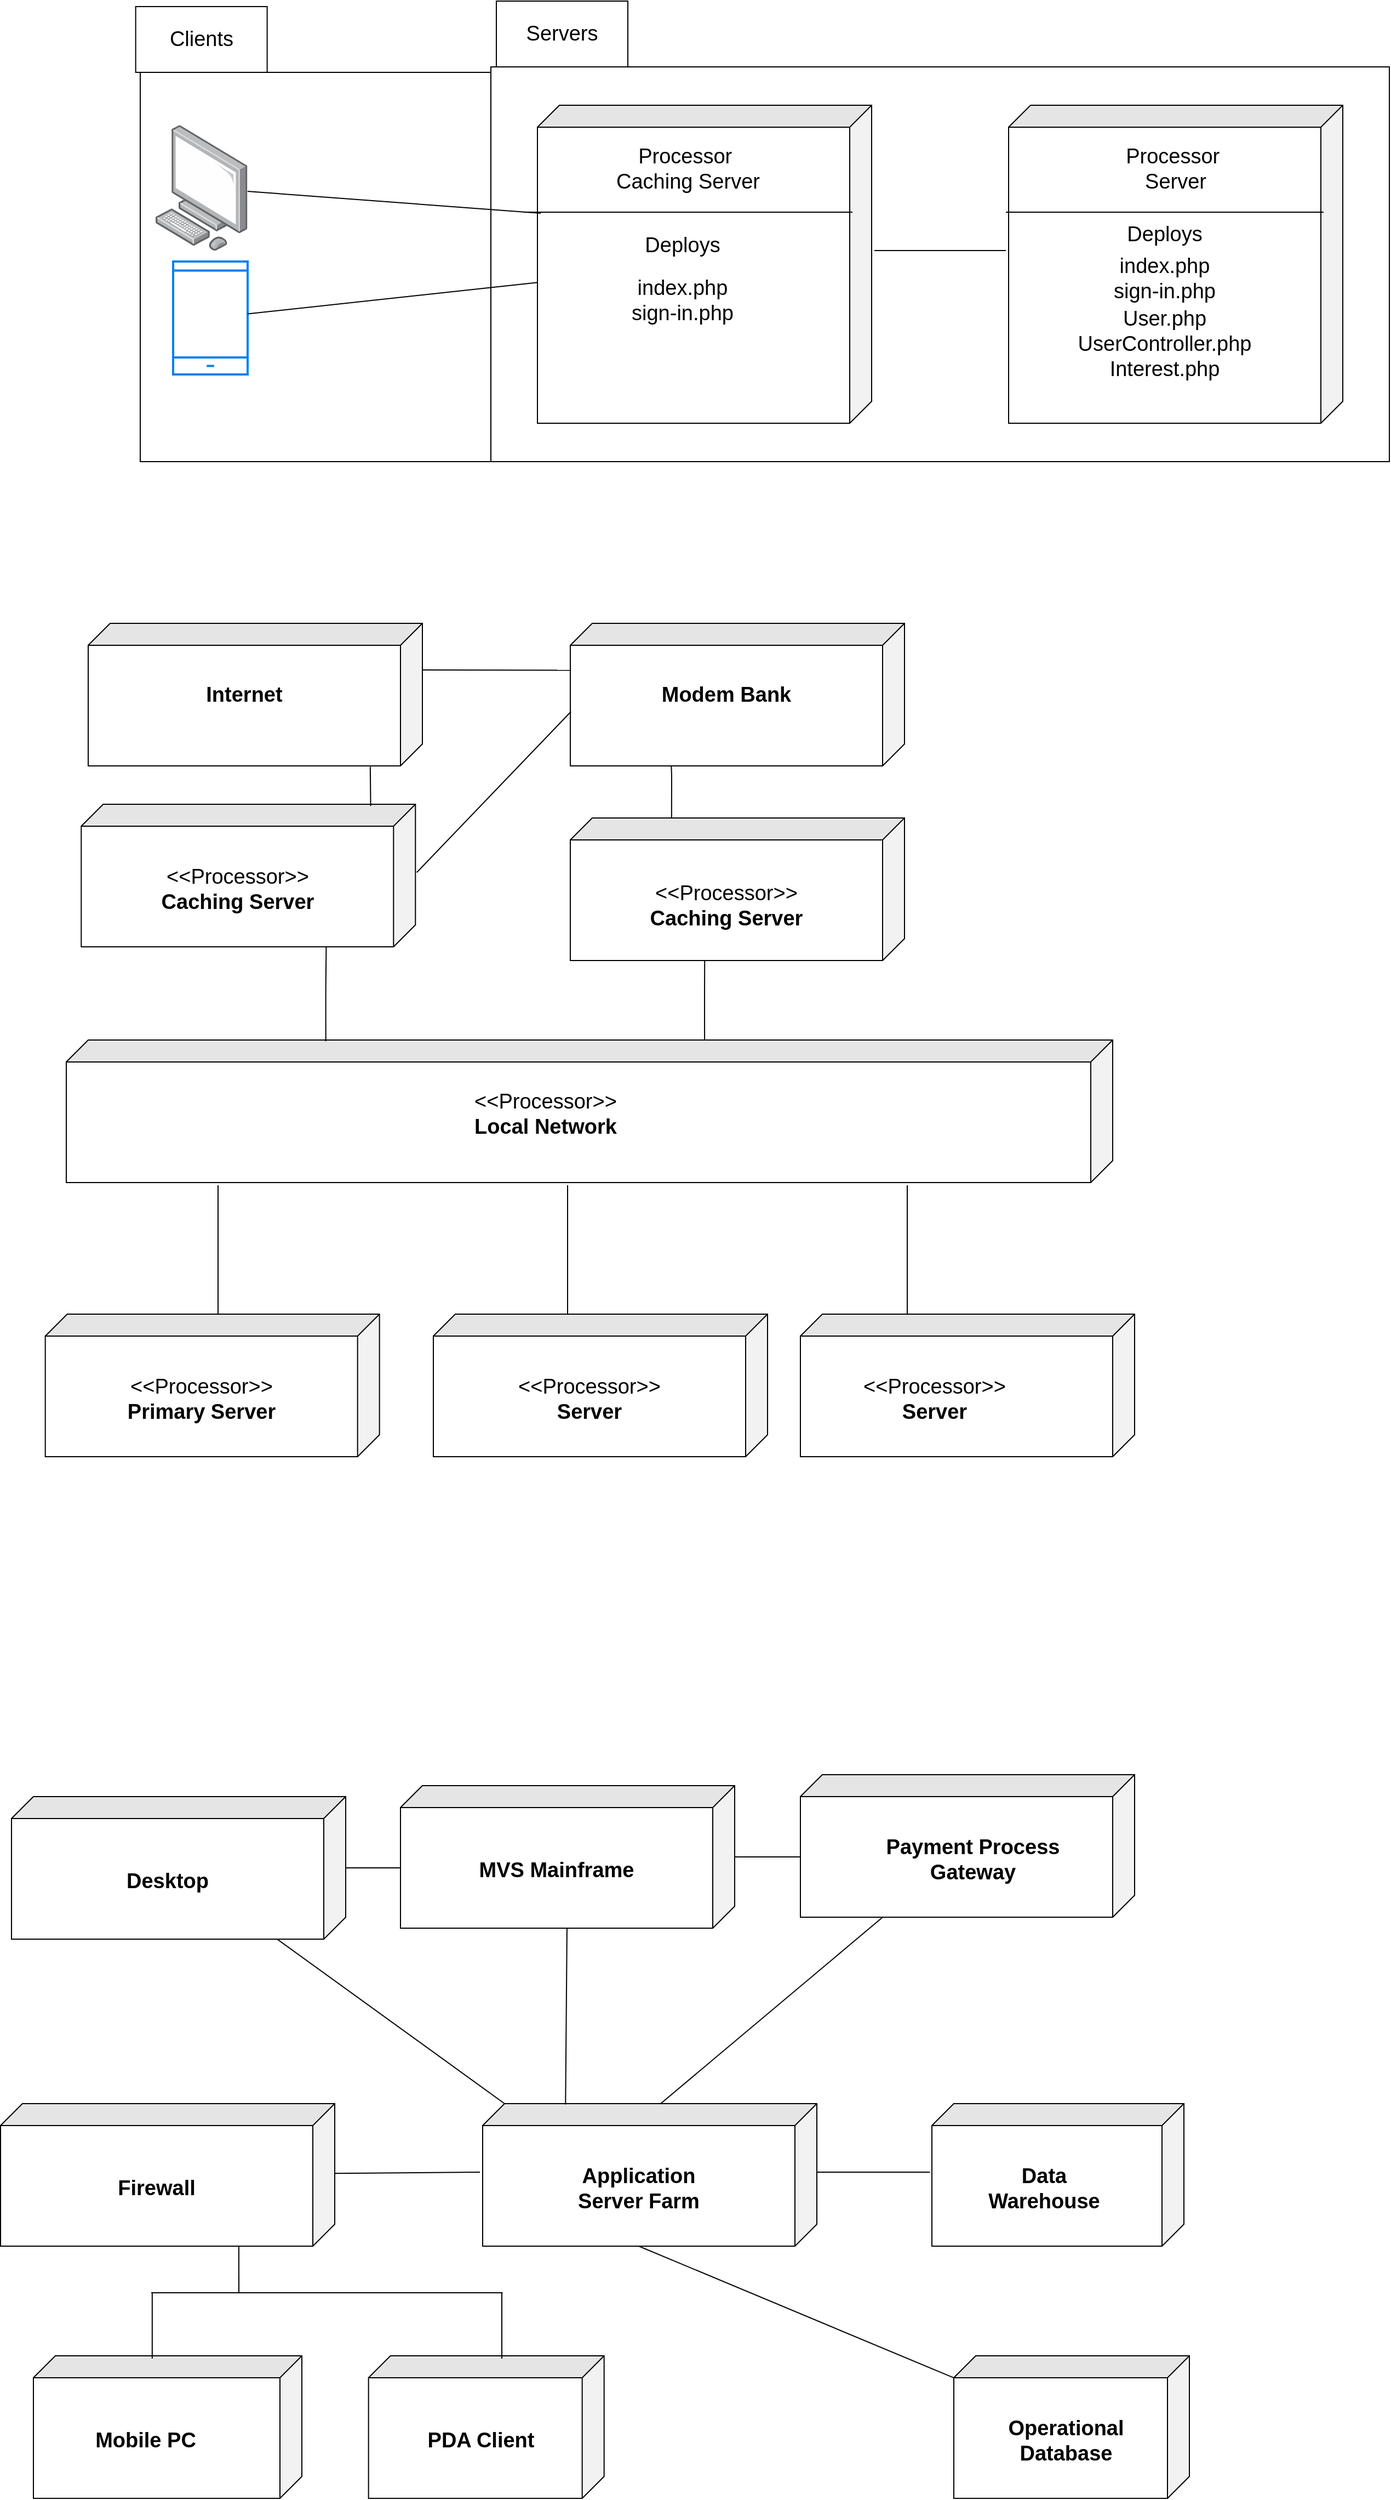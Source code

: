 <mxfile version="13.9.9" type="device"><diagram id="ojz3_Fvw4-IBTA-F4sCM" name="Page-1"><mxGraphModel dx="2170" dy="1275" grid="1" gridSize="10" guides="1" tooltips="1" connect="1" arrows="1" fold="1" page="1" pageScale="1" pageWidth="850" pageHeight="1100" math="0" shadow="0"><root><mxCell id="0"/><mxCell id="1" parent="0"/><mxCell id="PznK0HkCWMxxfH5JekmM-34" value="" style="rounded=0;whiteSpace=wrap;html=1;" parent="1" vertex="1"><mxGeometry x="715" y="150" width="120" height="60" as="geometry"/></mxCell><mxCell id="PznK0HkCWMxxfH5JekmM-32" value="" style="rounded=0;whiteSpace=wrap;html=1;" parent="1" vertex="1"><mxGeometry x="710" y="210" width="820" height="360" as="geometry"/></mxCell><mxCell id="PznK0HkCWMxxfH5JekmM-1" value="" style="shape=cube;whiteSpace=wrap;html=1;boundedLbl=1;backgroundOutline=1;darkOpacity=0.05;darkOpacity2=0.1;rotation=90;" parent="1" vertex="1"><mxGeometry x="760" y="237.5" width="290" height="305" as="geometry"/></mxCell><mxCell id="PznK0HkCWMxxfH5JekmM-2" value="" style="line;strokeWidth=1;rotatable=0;dashed=0;labelPosition=right;align=left;verticalAlign=middle;spacingTop=0;spacingLeft=6;points=[];portConstraint=eastwest;" parent="1" vertex="1"><mxGeometry x="740" y="337.5" width="300" height="10" as="geometry"/></mxCell><mxCell id="PznK0HkCWMxxfH5JekmM-3" value="&lt;font style=&quot;font-size: 19px&quot;&gt;Processor&amp;nbsp;&lt;br&gt;Caching Server&lt;/font&gt;" style="text;html=1;strokeColor=none;fillColor=none;align=center;verticalAlign=middle;whiteSpace=wrap;rounded=0;" parent="1" vertex="1"><mxGeometry x="815" y="277.5" width="150" height="50" as="geometry"/></mxCell><mxCell id="PznK0HkCWMxxfH5JekmM-4" value="" style="shape=cube;whiteSpace=wrap;html=1;boundedLbl=1;backgroundOutline=1;darkOpacity=0.05;darkOpacity2=0.1;rotation=90;" parent="1" vertex="1"><mxGeometry x="1190" y="237.5" width="290" height="305" as="geometry"/></mxCell><mxCell id="PznK0HkCWMxxfH5JekmM-5" value="" style="line;strokeWidth=1;rotatable=0;dashed=0;labelPosition=right;align=left;verticalAlign=middle;spacingTop=0;spacingLeft=6;points=[];portConstraint=eastwest;" parent="1" vertex="1"><mxGeometry x="1180" y="337.5" width="290" height="10" as="geometry"/></mxCell><mxCell id="PznK0HkCWMxxfH5JekmM-6" value="&lt;font style=&quot;font-size: 19px&quot;&gt;Processor&amp;nbsp;&lt;br&gt;Server&lt;/font&gt;" style="text;html=1;strokeColor=none;fillColor=none;align=center;verticalAlign=middle;whiteSpace=wrap;rounded=0;" parent="1" vertex="1"><mxGeometry x="1260" y="277.5" width="150" height="50" as="geometry"/></mxCell><mxCell id="PznK0HkCWMxxfH5JekmM-7" value="" style="endArrow=none;html=1;" parent="1" edge="1"><mxGeometry width="50" height="50" relative="1" as="geometry"><mxPoint x="1060" y="377.5" as="sourcePoint"/><mxPoint x="1180" y="377.5" as="targetPoint"/></mxGeometry></mxCell><mxCell id="PznK0HkCWMxxfH5JekmM-8" value="&lt;span style=&quot;font-size: 19px&quot;&gt;Deploys&lt;/span&gt;" style="text;html=1;strokeColor=none;fillColor=none;align=center;verticalAlign=middle;whiteSpace=wrap;rounded=0;" parent="1" vertex="1"><mxGeometry x="810" y="347.5" width="150" height="50" as="geometry"/></mxCell><mxCell id="PznK0HkCWMxxfH5JekmM-9" value="&lt;span style=&quot;font-size: 19px&quot;&gt;index.php&lt;br&gt;sign-in.php&lt;br&gt;&lt;/span&gt;" style="text;html=1;strokeColor=none;fillColor=none;align=center;verticalAlign=middle;whiteSpace=wrap;rounded=0;" parent="1" vertex="1"><mxGeometry x="810" y="397.5" width="150" height="50" as="geometry"/></mxCell><mxCell id="PznK0HkCWMxxfH5JekmM-27" value="&lt;span style=&quot;font-size: 19px&quot;&gt;index.php&lt;br&gt;sign-in.php&lt;br&gt;&lt;/span&gt;" style="text;html=1;strokeColor=none;fillColor=none;align=center;verticalAlign=middle;whiteSpace=wrap;rounded=0;" parent="1" vertex="1"><mxGeometry x="1250" y="377.5" width="150" height="50" as="geometry"/></mxCell><mxCell id="PznK0HkCWMxxfH5JekmM-28" value="&lt;span style=&quot;font-size: 19px&quot;&gt;Deploys&lt;/span&gt;" style="text;html=1;strokeColor=none;fillColor=none;align=center;verticalAlign=middle;whiteSpace=wrap;rounded=0;" parent="1" vertex="1"><mxGeometry x="1250" y="337.5" width="150" height="50" as="geometry"/></mxCell><mxCell id="PznK0HkCWMxxfH5JekmM-29" value="&lt;span style=&quot;font-size: 19px&quot;&gt;User.php&lt;br&gt;UserController.php&lt;br&gt;Interest.php&lt;br&gt;&lt;/span&gt;" style="text;html=1;strokeColor=none;fillColor=none;align=center;verticalAlign=middle;whiteSpace=wrap;rounded=0;" parent="1" vertex="1"><mxGeometry x="1250" y="437.5" width="150" height="50" as="geometry"/></mxCell><mxCell id="PznK0HkCWMxxfH5JekmM-33" value="&lt;span style=&quot;font-size: 19px&quot;&gt;Servers&lt;/span&gt;" style="text;html=1;strokeColor=none;fillColor=none;align=center;verticalAlign=middle;whiteSpace=wrap;rounded=0;" parent="1" vertex="1"><mxGeometry x="700" y="155" width="150" height="50" as="geometry"/></mxCell><mxCell id="PznK0HkCWMxxfH5JekmM-36" value="" style="rounded=0;whiteSpace=wrap;html=1;" parent="1" vertex="1"><mxGeometry x="385.83" y="155" width="120" height="60" as="geometry"/></mxCell><mxCell id="PznK0HkCWMxxfH5JekmM-37" value="&lt;span style=&quot;font-size: 19px&quot;&gt;Clients&lt;/span&gt;" style="text;html=1;strokeColor=none;fillColor=none;align=center;verticalAlign=middle;whiteSpace=wrap;rounded=0;" parent="1" vertex="1"><mxGeometry x="370.83" y="160" width="150" height="50" as="geometry"/></mxCell><mxCell id="PznK0HkCWMxxfH5JekmM-38" value="" style="rounded=0;whiteSpace=wrap;html=1;" parent="1" vertex="1"><mxGeometry x="390" y="215" width="320" height="355" as="geometry"/></mxCell><mxCell id="PznK0HkCWMxxfH5JekmM-39" value="" style="points=[];aspect=fixed;html=1;align=center;shadow=0;dashed=0;image;image=img/lib/allied_telesis/computer_and_terminals/Personal_Computer.svg;" parent="1" vertex="1"><mxGeometry x="403.66" y="263.2" width="84.34" height="114.3" as="geometry"/></mxCell><mxCell id="PznK0HkCWMxxfH5JekmM-40" value="" style="html=1;verticalLabelPosition=bottom;align=center;labelBackgroundColor=#ffffff;verticalAlign=top;strokeWidth=2;strokeColor=#0080F0;shadow=0;dashed=0;shape=mxgraph.ios7.icons.smartphone;" parent="1" vertex="1"><mxGeometry x="420" y="387.5" width="68" height="103" as="geometry"/></mxCell><mxCell id="PznK0HkCWMxxfH5JekmM-41" value="" style="endArrow=none;html=1;exitX=0.052;exitY=0.603;exitDx=0;exitDy=0;exitPerimeter=0;" parent="1" source="PznK0HkCWMxxfH5JekmM-2" target="PznK0HkCWMxxfH5JekmM-39" edge="1"><mxGeometry width="50" height="50" relative="1" as="geometry"><mxPoint x="560" y="380" as="sourcePoint"/><mxPoint x="610" y="330" as="targetPoint"/></mxGeometry></mxCell><mxCell id="PznK0HkCWMxxfH5JekmM-42" value="" style="endArrow=none;html=1;" parent="1" source="PznK0HkCWMxxfH5JekmM-1" target="PznK0HkCWMxxfH5JekmM-40" edge="1"><mxGeometry width="50" height="50" relative="1" as="geometry"><mxPoint x="829.021" y="347.5" as="sourcePoint"/><mxPoint x="374.34" y="315.471" as="targetPoint"/></mxGeometry></mxCell><mxCell id="t7I1HM-5NqXfPKzHQZ76-2" value="" style="shape=cube;whiteSpace=wrap;html=1;boundedLbl=1;backgroundOutline=1;darkOpacity=0.05;darkOpacity2=0.1;rotation=90;" parent="1" vertex="1"><mxGeometry x="430" y="630" width="130" height="305" as="geometry"/></mxCell><mxCell id="t7I1HM-5NqXfPKzHQZ76-3" value="&lt;span style=&quot;font-size: 19px&quot;&gt;Internet&lt;/span&gt;" style="text;html=1;strokeColor=none;fillColor=none;align=center;verticalAlign=middle;whiteSpace=wrap;rounded=0;fontStyle=1" parent="1" vertex="1"><mxGeometry x="410" y="757.5" width="150" height="50" as="geometry"/></mxCell><mxCell id="t7I1HM-5NqXfPKzHQZ76-5" value="" style="shape=cube;whiteSpace=wrap;html=1;boundedLbl=1;backgroundOutline=1;darkOpacity=0.05;darkOpacity2=0.1;rotation=90;" parent="1" vertex="1"><mxGeometry x="870" y="630" width="130" height="305" as="geometry"/></mxCell><mxCell id="t7I1HM-5NqXfPKzHQZ76-6" value="&lt;span style=&quot;font-size: 19px&quot;&gt;Modem Bank&lt;/span&gt;" style="text;html=1;strokeColor=none;fillColor=none;align=center;verticalAlign=middle;whiteSpace=wrap;rounded=0;fontStyle=1" parent="1" vertex="1"><mxGeometry x="850" y="757.5" width="150" height="50" as="geometry"/></mxCell><mxCell id="t7I1HM-5NqXfPKzHQZ76-7" value="" style="shape=cube;whiteSpace=wrap;html=1;boundedLbl=1;backgroundOutline=1;darkOpacity=0.05;darkOpacity2=0.1;rotation=90;" parent="1" vertex="1"><mxGeometry x="870" y="807.5" width="130" height="305" as="geometry"/></mxCell><mxCell id="t7I1HM-5NqXfPKzHQZ76-9" value="" style="shape=cube;whiteSpace=wrap;html=1;boundedLbl=1;backgroundOutline=1;darkOpacity=0.05;darkOpacity2=0.1;rotation=90;" parent="1" vertex="1"><mxGeometry x="423.66" y="795" width="130" height="305" as="geometry"/></mxCell><mxCell id="t7I1HM-5NqXfPKzHQZ76-10" value="&lt;span style=&quot;font-size: 19px&quot;&gt;&amp;lt;&amp;lt;Processor&amp;gt;&amp;gt;&lt;br&gt;&lt;b&gt;Caching Server&lt;/b&gt;&lt;br&gt;&lt;/span&gt;" style="text;html=1;strokeColor=none;fillColor=none;align=center;verticalAlign=middle;whiteSpace=wrap;rounded=0;" parent="1" vertex="1"><mxGeometry x="403.66" y="935" width="150" height="50" as="geometry"/></mxCell><mxCell id="t7I1HM-5NqXfPKzHQZ76-12" value="&lt;span style=&quot;font-size: 19px&quot;&gt;&amp;lt;&amp;lt;Processor&amp;gt;&amp;gt;&lt;br&gt;&lt;b&gt;Caching Server&lt;/b&gt;&lt;br&gt;&lt;/span&gt;" style="text;html=1;strokeColor=none;fillColor=none;align=center;verticalAlign=middle;whiteSpace=wrap;rounded=0;" parent="1" vertex="1"><mxGeometry x="850" y="950" width="150" height="50" as="geometry"/></mxCell><mxCell id="t7I1HM-5NqXfPKzHQZ76-13" value="" style="shape=cube;whiteSpace=wrap;html=1;boundedLbl=1;backgroundOutline=1;darkOpacity=0.05;darkOpacity2=0.1;rotation=90;" parent="1" vertex="1"><mxGeometry x="735" y="685" width="130" height="955" as="geometry"/></mxCell><mxCell id="t7I1HM-5NqXfPKzHQZ76-14" value="&lt;span style=&quot;font-size: 19px&quot;&gt;&amp;lt;&amp;lt;Processor&amp;gt;&amp;gt;&lt;br&gt;&lt;b&gt;Local Network&lt;/b&gt;&lt;br&gt;&lt;/span&gt;" style="text;html=1;strokeColor=none;fillColor=none;align=center;verticalAlign=middle;whiteSpace=wrap;rounded=0;" parent="1" vertex="1"><mxGeometry x="685" y="1140" width="150" height="50" as="geometry"/></mxCell><mxCell id="t7I1HM-5NqXfPKzHQZ76-17" value="" style="shape=cube;whiteSpace=wrap;html=1;boundedLbl=1;backgroundOutline=1;darkOpacity=0.05;darkOpacity2=0.1;rotation=90;" parent="1" vertex="1"><mxGeometry x="1080" y="1260" width="130" height="305" as="geometry"/></mxCell><mxCell id="t7I1HM-5NqXfPKzHQZ76-18" value="&lt;span style=&quot;font-size: 19px&quot;&gt;&amp;lt;&amp;lt;Processor&amp;gt;&amp;gt;&lt;br&gt;&lt;b&gt;Server&lt;/b&gt;&lt;br&gt;&lt;/span&gt;" style="text;html=1;strokeColor=none;fillColor=none;align=center;verticalAlign=middle;whiteSpace=wrap;rounded=0;" parent="1" vertex="1"><mxGeometry x="1040" y="1400" width="150" height="50" as="geometry"/></mxCell><mxCell id="t7I1HM-5NqXfPKzHQZ76-19" value="" style="shape=cube;whiteSpace=wrap;html=1;boundedLbl=1;backgroundOutline=1;darkOpacity=0.05;darkOpacity2=0.1;rotation=90;" parent="1" vertex="1"><mxGeometry x="745" y="1260" width="130" height="305" as="geometry"/></mxCell><mxCell id="t7I1HM-5NqXfPKzHQZ76-20" value="&lt;span style=&quot;font-size: 19px&quot;&gt;&amp;lt;&amp;lt;Processor&amp;gt;&amp;gt;&lt;br&gt;&lt;b&gt;Server&lt;/b&gt;&lt;br&gt;&lt;/span&gt;" style="text;html=1;strokeColor=none;fillColor=none;align=center;verticalAlign=middle;whiteSpace=wrap;rounded=0;" parent="1" vertex="1"><mxGeometry x="725" y="1400" width="150" height="50" as="geometry"/></mxCell><mxCell id="t7I1HM-5NqXfPKzHQZ76-21" value="" style="shape=cube;whiteSpace=wrap;html=1;boundedLbl=1;backgroundOutline=1;darkOpacity=0.05;darkOpacity2=0.1;rotation=90;" parent="1" vertex="1"><mxGeometry x="390.83" y="1260" width="130" height="305" as="geometry"/></mxCell><mxCell id="t7I1HM-5NqXfPKzHQZ76-22" value="&lt;span style=&quot;font-size: 19px&quot;&gt;&amp;lt;&amp;lt;Processor&amp;gt;&amp;gt;&lt;br&gt;&lt;b&gt;Primary Server&lt;/b&gt;&lt;br&gt;&lt;/span&gt;" style="text;html=1;strokeColor=none;fillColor=none;align=center;verticalAlign=middle;whiteSpace=wrap;rounded=0;" parent="1" vertex="1"><mxGeometry x="370.83" y="1400" width="150" height="50" as="geometry"/></mxCell><mxCell id="t7I1HM-5NqXfPKzHQZ76-26" value="" style="endArrow=none;html=1;" parent="1" edge="1"><mxGeometry width="50" height="50" relative="1" as="geometry"><mxPoint x="461" y="1347" as="sourcePoint"/><mxPoint x="461" y="1230" as="targetPoint"/></mxGeometry></mxCell><mxCell id="t7I1HM-5NqXfPKzHQZ76-27" value="" style="endArrow=none;html=1;" parent="1" edge="1"><mxGeometry width="50" height="50" relative="1" as="geometry"><mxPoint x="1090" y="1347" as="sourcePoint"/><mxPoint x="1090" y="1230" as="targetPoint"/></mxGeometry></mxCell><mxCell id="t7I1HM-5NqXfPKzHQZ76-28" value="" style="endArrow=none;html=1;" parent="1" edge="1"><mxGeometry width="50" height="50" relative="1" as="geometry"><mxPoint x="780" y="1347" as="sourcePoint"/><mxPoint x="780" y="1230" as="targetPoint"/></mxGeometry></mxCell><mxCell id="t7I1HM-5NqXfPKzHQZ76-29" value="" style="endArrow=none;html=1;exitX=-0.004;exitY=0.39;exitDx=0;exitDy=0;exitPerimeter=0;entryX=1.003;entryY=0.598;entryDx=0;entryDy=0;entryPerimeter=0;" parent="1" source="t7I1HM-5NqXfPKzHQZ76-13" target="t7I1HM-5NqXfPKzHQZ76-7" edge="1"><mxGeometry width="50" height="50" relative="1" as="geometry"><mxPoint x="905" y="1090" as="sourcePoint"/><mxPoint x="905" y="1030" as="targetPoint"/><Array as="points"><mxPoint x="905" y="1060"/></Array></mxGeometry></mxCell><mxCell id="t7I1HM-5NqXfPKzHQZ76-30" value="" style="endArrow=none;html=1;exitX=0.009;exitY=0.752;exitDx=0;exitDy=0;exitPerimeter=0;entryX=1.004;entryY=0.267;entryDx=0;entryDy=0;entryPerimeter=0;" parent="1" source="t7I1HM-5NqXfPKzHQZ76-13" target="t7I1HM-5NqXfPKzHQZ76-9" edge="1"><mxGeometry width="50" height="50" relative="1" as="geometry"><mxPoint x="559.36" y="1086.98" as="sourcePoint"/><mxPoint x="559" y="1020" as="targetPoint"/><Array as="points"><mxPoint x="559.31" y="1050"/></Array></mxGeometry></mxCell><mxCell id="t7I1HM-5NqXfPKzHQZ76-31" value="" style="endArrow=none;html=1;exitX=0;exitY=0.697;exitDx=0;exitDy=0;exitPerimeter=0;entryX=0.999;entryY=0.698;entryDx=0;entryDy=0;entryPerimeter=0;" parent="1" source="t7I1HM-5NqXfPKzHQZ76-7" target="t7I1HM-5NqXfPKzHQZ76-5" edge="1"><mxGeometry width="50" height="50" relative="1" as="geometry"><mxPoint x="875" y="892" as="sourcePoint"/><mxPoint x="875" y="850" as="targetPoint"/><Array as="points"><mxPoint x="875" y="854.61"/></Array></mxGeometry></mxCell><mxCell id="t7I1HM-5NqXfPKzHQZ76-32" value="" style="endArrow=none;html=1;entryX=1.006;entryY=0.156;entryDx=0;entryDy=0;entryPerimeter=0;exitX=0.012;exitY=0.134;exitDx=0;exitDy=0;exitPerimeter=0;" parent="1" source="t7I1HM-5NqXfPKzHQZ76-9" target="t7I1HM-5NqXfPKzHQZ76-2" edge="1"><mxGeometry width="50" height="50" relative="1" as="geometry"><mxPoint x="570" y="900" as="sourcePoint"/><mxPoint x="620" y="850" as="targetPoint"/></mxGeometry></mxCell><mxCell id="t7I1HM-5NqXfPKzHQZ76-36" value="" style="endArrow=none;html=1;exitX=0.327;exitY=0.001;exitDx=0;exitDy=0;exitPerimeter=0;entryX=0.329;entryY=0.999;entryDx=0;entryDy=0;entryPerimeter=0;" parent="1" source="t7I1HM-5NqXfPKzHQZ76-2" target="t7I1HM-5NqXfPKzHQZ76-5" edge="1"><mxGeometry width="50" height="50" relative="1" as="geometry"><mxPoint x="780" y="950" as="sourcePoint"/><mxPoint x="830" y="900" as="targetPoint"/></mxGeometry></mxCell><mxCell id="t7I1HM-5NqXfPKzHQZ76-37" value="" style="endArrow=none;html=1;exitX=0.478;exitY=-0.004;exitDx=0;exitDy=0;exitPerimeter=0;entryX=0.619;entryY=0.998;entryDx=0;entryDy=0;entryPerimeter=0;" parent="1" source="t7I1HM-5NqXfPKzHQZ76-9" target="t7I1HM-5NqXfPKzHQZ76-5" edge="1"><mxGeometry width="50" height="50" relative="1" as="geometry"><mxPoint x="657.195" y="770.01" as="sourcePoint"/><mxPoint x="770" y="850" as="targetPoint"/></mxGeometry></mxCell><mxCell id="t7I1HM-5NqXfPKzHQZ76-38" value="" style="shape=cube;whiteSpace=wrap;html=1;boundedLbl=1;backgroundOutline=1;darkOpacity=0.05;darkOpacity2=0.1;rotation=90;" parent="1" vertex="1"><mxGeometry x="350" y="2240" width="130" height="245" as="geometry"/></mxCell><mxCell id="t7I1HM-5NqXfPKzHQZ76-39" value="&lt;span style=&quot;font-size: 19px&quot;&gt;Mobile PC&lt;br&gt;&lt;/span&gt;" style="text;html=1;strokeColor=none;fillColor=none;align=center;verticalAlign=middle;whiteSpace=wrap;rounded=0;fontStyle=1" parent="1" vertex="1"><mxGeometry x="320.0" y="2350" width="150" height="50" as="geometry"/></mxCell><mxCell id="t7I1HM-5NqXfPKzHQZ76-40" value="" style="shape=cube;whiteSpace=wrap;html=1;boundedLbl=1;backgroundOutline=1;darkOpacity=0.05;darkOpacity2=0.1;rotation=90;" parent="1" vertex="1"><mxGeometry x="1162.5" y="2017.5" width="130" height="230" as="geometry"/></mxCell><mxCell id="t7I1HM-5NqXfPKzHQZ76-41" value="&lt;span style=&quot;font-size: 19px&quot;&gt;&lt;b&gt;Data Warehouse&lt;/b&gt;&lt;br&gt;&lt;/span&gt;" style="text;html=1;strokeColor=none;fillColor=none;align=center;verticalAlign=middle;whiteSpace=wrap;rounded=0;" parent="1" vertex="1"><mxGeometry x="1140" y="2120" width="150" height="50" as="geometry"/></mxCell><mxCell id="t7I1HM-5NqXfPKzHQZ76-42" value="" style="shape=cube;whiteSpace=wrap;html=1;boundedLbl=1;backgroundOutline=1;darkOpacity=0.05;darkOpacity2=0.1;rotation=90;" parent="1" vertex="1"><mxGeometry x="1080" y="1680" width="130" height="305" as="geometry"/></mxCell><mxCell id="t7I1HM-5NqXfPKzHQZ76-43" value="&lt;span style=&quot;font-size: 19px&quot;&gt;Payment Process Gateway&lt;br&gt;&lt;/span&gt;" style="text;html=1;strokeColor=none;fillColor=none;align=center;verticalAlign=middle;whiteSpace=wrap;rounded=0;fontStyle=1" parent="1" vertex="1"><mxGeometry x="1060" y="1820" width="180" height="50" as="geometry"/></mxCell><mxCell id="t7I1HM-5NqXfPKzHQZ76-44" value="" style="shape=cube;whiteSpace=wrap;html=1;boundedLbl=1;backgroundOutline=1;darkOpacity=0.05;darkOpacity2=0.1;rotation=90;" parent="1" vertex="1"><mxGeometry x="715" y="1690" width="130" height="305" as="geometry"/></mxCell><mxCell id="t7I1HM-5NqXfPKzHQZ76-45" value="&lt;span style=&quot;font-size: 19px&quot;&gt;MVS Mainframe&lt;br&gt;&lt;/span&gt;" style="text;html=1;strokeColor=none;fillColor=none;align=center;verticalAlign=middle;whiteSpace=wrap;rounded=0;fontStyle=1" parent="1" vertex="1"><mxGeometry x="695" y="1830" width="150" height="50" as="geometry"/></mxCell><mxCell id="t7I1HM-5NqXfPKzHQZ76-46" value="" style="shape=cube;whiteSpace=wrap;html=1;boundedLbl=1;backgroundOutline=1;darkOpacity=0.05;darkOpacity2=0.1;rotation=90;" parent="1" vertex="1"><mxGeometry x="360.0" y="1700" width="130" height="305" as="geometry"/></mxCell><mxCell id="t7I1HM-5NqXfPKzHQZ76-47" value="&lt;span style=&quot;font-size: 19px&quot;&gt;Desktop&lt;br&gt;&lt;/span&gt;" style="text;html=1;strokeColor=none;fillColor=none;align=center;verticalAlign=middle;whiteSpace=wrap;rounded=0;fontStyle=1" parent="1" vertex="1"><mxGeometry x="340.0" y="1840" width="150" height="50" as="geometry"/></mxCell><mxCell id="t7I1HM-5NqXfPKzHQZ76-48" value="" style="shape=cube;whiteSpace=wrap;html=1;boundedLbl=1;backgroundOutline=1;darkOpacity=0.05;darkOpacity2=0.1;rotation=90;" parent="1" vertex="1"><mxGeometry x="790" y="1980" width="130" height="305" as="geometry"/></mxCell><mxCell id="t7I1HM-5NqXfPKzHQZ76-49" value="&lt;span style=&quot;font-size: 19px&quot;&gt;&lt;b&gt;Application Server Farm&lt;/b&gt;&lt;br&gt;&lt;/span&gt;" style="text;html=1;strokeColor=none;fillColor=none;align=center;verticalAlign=middle;whiteSpace=wrap;rounded=0;" parent="1" vertex="1"><mxGeometry x="770" y="2120" width="150" height="50" as="geometry"/></mxCell><mxCell id="t7I1HM-5NqXfPKzHQZ76-50" value="" style="shape=cube;whiteSpace=wrap;html=1;boundedLbl=1;backgroundOutline=1;darkOpacity=0.05;darkOpacity2=0.1;rotation=90;" parent="1" vertex="1"><mxGeometry x="350.0" y="1980" width="130" height="305" as="geometry"/></mxCell><mxCell id="t7I1HM-5NqXfPKzHQZ76-51" value="&lt;span style=&quot;font-size: 19px&quot;&gt;&lt;br&gt;&lt;b&gt;Firewall&lt;/b&gt;&lt;br&gt;&lt;/span&gt;" style="text;html=1;strokeColor=none;fillColor=none;align=center;verticalAlign=middle;whiteSpace=wrap;rounded=0;" parent="1" vertex="1"><mxGeometry x="330.0" y="2107.5" width="150" height="50" as="geometry"/></mxCell><mxCell id="t7I1HM-5NqXfPKzHQZ76-52" value="" style="shape=cube;whiteSpace=wrap;html=1;boundedLbl=1;backgroundOutline=1;darkOpacity=0.05;darkOpacity2=0.1;rotation=90;" parent="1" vertex="1"><mxGeometry x="640.83" y="2255" width="130" height="215" as="geometry"/></mxCell><mxCell id="t7I1HM-5NqXfPKzHQZ76-53" value="&lt;span style=&quot;font-size: 19px&quot;&gt;&lt;b&gt;PDA Client&lt;/b&gt;&lt;br&gt;&lt;/span&gt;" style="text;html=1;strokeColor=none;fillColor=none;align=center;verticalAlign=middle;whiteSpace=wrap;rounded=0;" parent="1" vertex="1"><mxGeometry x="625.83" y="2350" width="150" height="50" as="geometry"/></mxCell><mxCell id="t7I1HM-5NqXfPKzHQZ76-61" value="" style="endArrow=none;html=1;" parent="1" edge="1"><mxGeometry width="50" height="50" relative="1" as="geometry"><mxPoint x="400.92" y="2300" as="sourcePoint"/><mxPoint x="400.92" y="2240" as="targetPoint"/></mxGeometry></mxCell><mxCell id="t7I1HM-5NqXfPKzHQZ76-62" value="" style="endArrow=none;html=1;" parent="1" edge="1"><mxGeometry width="50" height="50" relative="1" as="geometry"><mxPoint x="400" y="2240" as="sourcePoint"/><mxPoint x="720.8" y="2240" as="targetPoint"/></mxGeometry></mxCell><mxCell id="t7I1HM-5NqXfPKzHQZ76-63" value="" style="endArrow=none;html=1;exitX=0.019;exitY=0.434;exitDx=0;exitDy=0;exitPerimeter=0;" parent="1" source="t7I1HM-5NqXfPKzHQZ76-52" edge="1"><mxGeometry width="50" height="50" relative="1" as="geometry"><mxPoint x="590" y="2350" as="sourcePoint"/><mxPoint x="720" y="2240" as="targetPoint"/></mxGeometry></mxCell><mxCell id="t7I1HM-5NqXfPKzHQZ76-64" value="" style="endArrow=none;html=1;entryX=1;entryY=0.287;entryDx=0;entryDy=0;entryPerimeter=0;" parent="1" target="t7I1HM-5NqXfPKzHQZ76-50" edge="1"><mxGeometry width="50" height="50" relative="1" as="geometry"><mxPoint x="480" y="2240" as="sourcePoint"/><mxPoint x="414.92" y="2250" as="targetPoint"/></mxGeometry></mxCell><mxCell id="t7I1HM-5NqXfPKzHQZ76-65" value="" style="endArrow=none;html=1;" parent="1" source="t7I1HM-5NqXfPKzHQZ76-50" edge="1"><mxGeometry width="50" height="50" relative="1" as="geometry"><mxPoint x="400" y="2240" as="sourcePoint"/><mxPoint x="700" y="2130" as="targetPoint"/></mxGeometry></mxCell><mxCell id="t7I1HM-5NqXfPKzHQZ76-66" value="" style="endArrow=none;html=1;exitX=0;exitY=0;exitDx=0;exitDy=285;exitPerimeter=0;" parent="1" source="t7I1HM-5NqXfPKzHQZ76-48" target="t7I1HM-5NqXfPKzHQZ76-46" edge="1"><mxGeometry width="50" height="50" relative="1" as="geometry"><mxPoint x="577.5" y="2141.208" as="sourcePoint"/><mxPoint x="720.0" y="2140" as="targetPoint"/></mxGeometry></mxCell><mxCell id="t7I1HM-5NqXfPKzHQZ76-67" value="" style="endArrow=none;html=1;exitX=0.006;exitY=0.752;exitDx=0;exitDy=0;exitPerimeter=0;" parent="1" source="t7I1HM-5NqXfPKzHQZ76-48" target="t7I1HM-5NqXfPKzHQZ76-44" edge="1"><mxGeometry width="50" height="50" relative="1" as="geometry"><mxPoint x="732.5" y="2077.5" as="sourcePoint"/><mxPoint x="524.942" y="1927.5" as="targetPoint"/></mxGeometry></mxCell><mxCell id="t7I1HM-5NqXfPKzHQZ76-68" value="" style="endArrow=none;html=1;exitX=0;exitY=0;exitDx=0;exitDy=142.5;exitPerimeter=0;" parent="1" source="t7I1HM-5NqXfPKzHQZ76-48" target="t7I1HM-5NqXfPKzHQZ76-42" edge="1"><mxGeometry width="50" height="50" relative="1" as="geometry"><mxPoint x="788.14" y="2078.28" as="sourcePoint"/><mxPoint x="789.465" y="1917.5" as="targetPoint"/></mxGeometry></mxCell><mxCell id="t7I1HM-5NqXfPKzHQZ76-70" value="" style="shape=cube;whiteSpace=wrap;html=1;boundedLbl=1;backgroundOutline=1;darkOpacity=0.05;darkOpacity2=0.1;rotation=90;" parent="1" vertex="1"><mxGeometry x="1175" y="2255" width="130" height="215" as="geometry"/></mxCell><mxCell id="t7I1HM-5NqXfPKzHQZ76-71" value="&lt;span style=&quot;font-size: 19px&quot;&gt;&lt;b&gt;Operational Database&lt;/b&gt;&lt;br&gt;&lt;/span&gt;" style="text;html=1;strokeColor=none;fillColor=none;align=center;verticalAlign=middle;whiteSpace=wrap;rounded=0;" parent="1" vertex="1"><mxGeometry x="1160" y="2350" width="150" height="50" as="geometry"/></mxCell><mxCell id="t7I1HM-5NqXfPKzHQZ76-72" value="" style="endArrow=none;html=1;exitX=0;exitY=0;exitDx=130;exitDy=162.5;exitPerimeter=0;" parent="1" source="t7I1HM-5NqXfPKzHQZ76-48" target="t7I1HM-5NqXfPKzHQZ76-70" edge="1"><mxGeometry width="50" height="50" relative="1" as="geometry"><mxPoint x="577.5" y="2141.162" as="sourcePoint"/><mxPoint x="710.0" y="2140" as="targetPoint"/></mxGeometry></mxCell><mxCell id="t7I1HM-5NqXfPKzHQZ76-73" value="" style="endArrow=none;html=1;entryX=0.481;entryY=1.008;entryDx=0;entryDy=0;entryPerimeter=0;" parent="1" target="t7I1HM-5NqXfPKzHQZ76-40" edge="1"><mxGeometry width="50" height="50" relative="1" as="geometry"><mxPoint x="1008" y="2130" as="sourcePoint"/><mxPoint x="1077.553" y="1907.5" as="targetPoint"/></mxGeometry></mxCell><mxCell id="t7I1HM-5NqXfPKzHQZ76-74" value="" style="endArrow=none;html=1;entryX=0;entryY=0;entryDx=75;entryDy=305;entryPerimeter=0;" parent="1" source="t7I1HM-5NqXfPKzHQZ76-44" target="t7I1HM-5NqXfPKzHQZ76-42" edge="1"><mxGeometry width="50" height="50" relative="1" as="geometry"><mxPoint x="860" y="2150" as="sourcePoint"/><mxPoint x="910" y="2100" as="targetPoint"/></mxGeometry></mxCell><mxCell id="t7I1HM-5NqXfPKzHQZ76-75" value="" style="endArrow=none;html=1;exitX=0;exitY=0;exitDx=75;exitDy=305;exitPerimeter=0;" parent="1" source="t7I1HM-5NqXfPKzHQZ76-44" target="t7I1HM-5NqXfPKzHQZ76-46" edge="1"><mxGeometry width="50" height="50" relative="1" as="geometry"><mxPoint x="620" y="1853" as="sourcePoint"/><mxPoint x="1002.5" y="1852.5" as="targetPoint"/></mxGeometry></mxCell></root></mxGraphModel></diagram></mxfile>